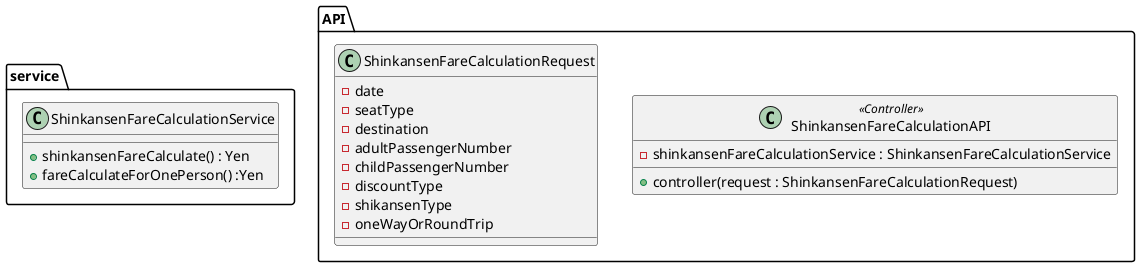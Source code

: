 @startuml

package service{

 class ShinkansenFareCalculationService {

   + shinkansenFareCalculate() : Yen
   + fareCalculateForOnePerson() :Yen

 }

}

package API{
 class ShinkansenFareCalculationAPI<<Controller>>{
  - shinkansenFareCalculationService : ShinkansenFareCalculationService

  + controller(request : ShinkansenFareCalculationRequest)

 }

 class ShinkansenFareCalculationRequest{
  - date
  - seatType
  - destination
  - adultPassengerNumber
  - childPassengerNumber
  - discountType
  - shikansenType
  - oneWayOrRoundTrip
 }

}

@enduml